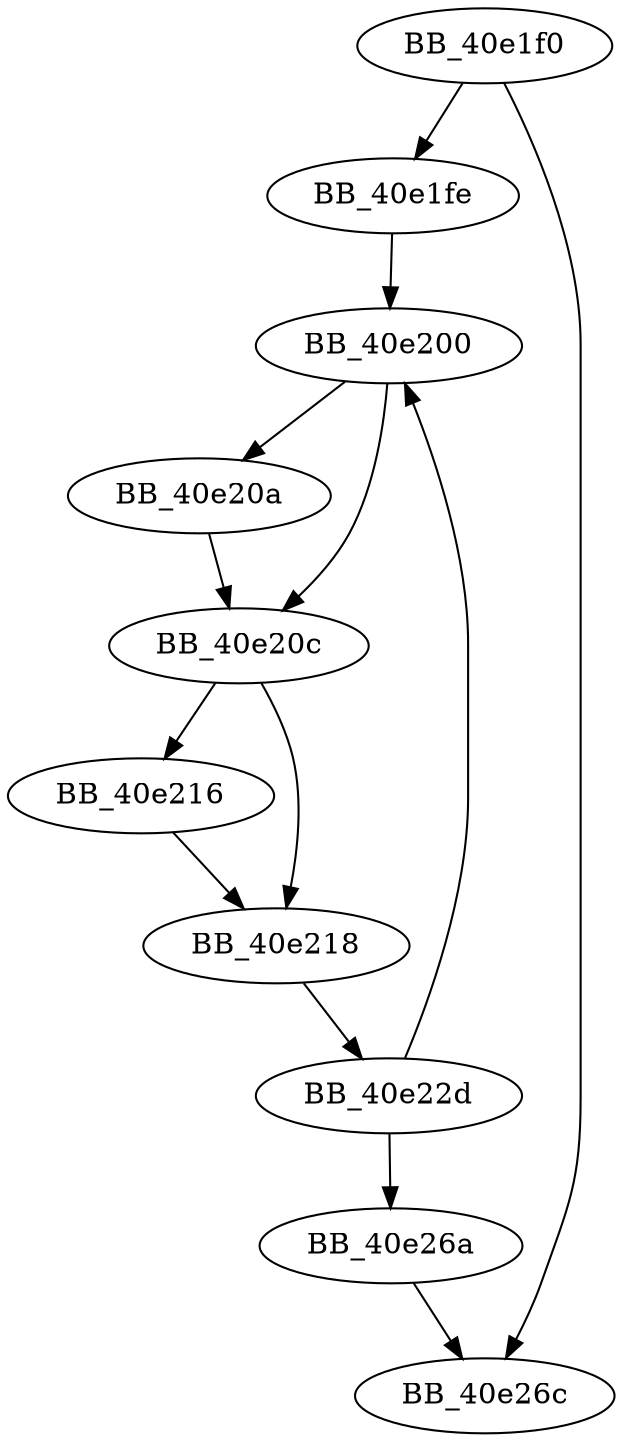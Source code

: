 DiGraph sub_40E1F0{
BB_40e1f0->BB_40e1fe
BB_40e1f0->BB_40e26c
BB_40e1fe->BB_40e200
BB_40e200->BB_40e20a
BB_40e200->BB_40e20c
BB_40e20a->BB_40e20c
BB_40e20c->BB_40e216
BB_40e20c->BB_40e218
BB_40e216->BB_40e218
BB_40e218->BB_40e22d
BB_40e22d->BB_40e200
BB_40e22d->BB_40e26a
BB_40e26a->BB_40e26c
}
